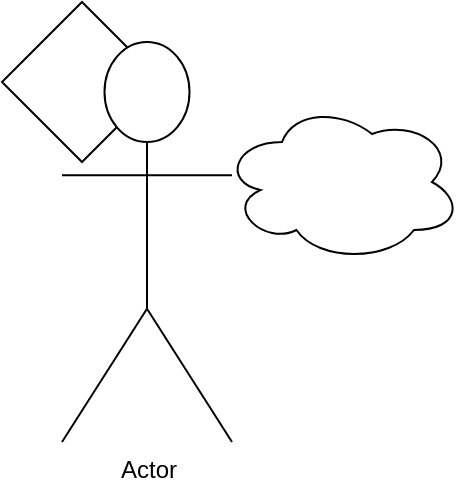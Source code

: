 <mxfile version="12.1.7" type="device" pages="1"><diagram id="ZrVHs5p_160DOb5VGerk" name="Page-1"><mxGraphModel dx="1133" dy="781" grid="1" gridSize="10" guides="1" tooltips="1" connect="1" arrows="1" fold="1" page="1" pageScale="1" pageWidth="850" pageHeight="1100" math="0" shadow="0"><root><mxCell id="0"/><mxCell id="1" parent="0"/><mxCell id="lUgBrNl9eDfg4x9nbc1g-1" value="" style="rhombus;whiteSpace=wrap;html=1;" vertex="1" parent="1"><mxGeometry x="20" y="20" width="80" height="80" as="geometry"/></mxCell><mxCell id="lUgBrNl9eDfg4x9nbc1g-3" value="" style="ellipse;shape=cloud;whiteSpace=wrap;html=1;" vertex="1" parent="1"><mxGeometry x="130" y="70" width="120" height="80" as="geometry"/></mxCell><mxCell id="lUgBrNl9eDfg4x9nbc1g-4" value="Actor" style="shape=umlActor;verticalLabelPosition=bottom;labelBackgroundColor=#ffffff;verticalAlign=top;html=1;outlineConnect=0;" vertex="1" parent="1"><mxGeometry x="50" y="40" width="85" height="200" as="geometry"/></mxCell></root></mxGraphModel></diagram></mxfile>
